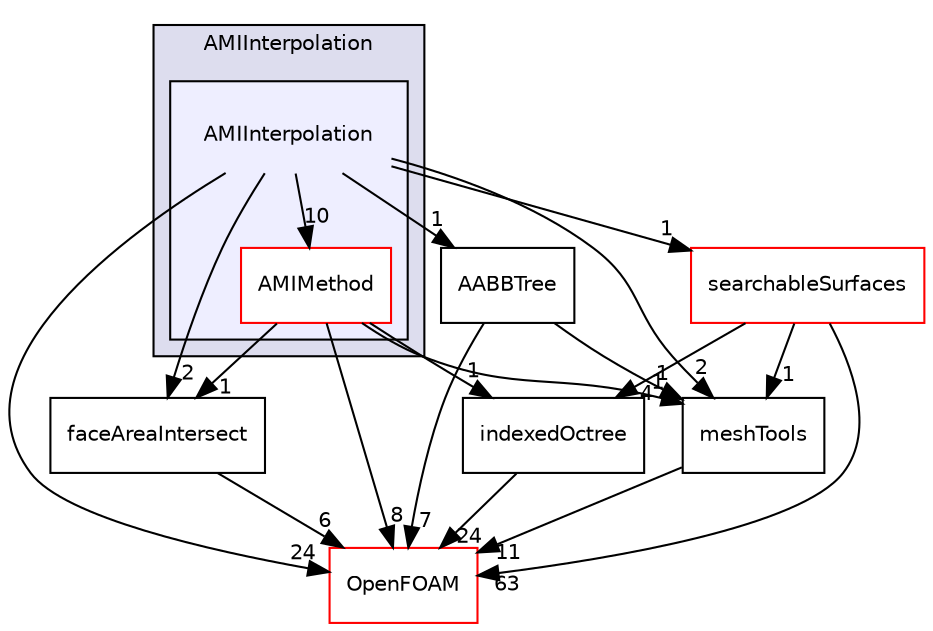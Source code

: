 digraph "src/meshTools/AMIInterpolation/AMIInterpolation" {
  bgcolor=transparent;
  compound=true
  node [ fontsize="10", fontname="Helvetica"];
  edge [ labelfontsize="10", labelfontname="Helvetica"];
  subgraph clusterdir_6b9532b4107849d088a6e7b91bdf643c {
    graph [ bgcolor="#ddddee", pencolor="black", label="AMIInterpolation" fontname="Helvetica", fontsize="10", URL="dir_6b9532b4107849d088a6e7b91bdf643c.html"]
  subgraph clusterdir_cc283432b470ffbfab40d5c39743e289 {
    graph [ bgcolor="#eeeeff", pencolor="black", label="" URL="dir_cc283432b470ffbfab40d5c39743e289.html"];
    dir_cc283432b470ffbfab40d5c39743e289 [shape=plaintext label="AMIInterpolation"];
    dir_ae2d92df690883ffa2776ae6ca73d07f [shape=box label="AMIMethod" color="red" fillcolor="white" style="filled" URL="dir_ae2d92df690883ffa2776ae6ca73d07f.html"];
  }
  }
  dir_fb90c10299947d8c33ee47ca1168ff89 [shape=box label="AABBTree" URL="dir_fb90c10299947d8c33ee47ca1168ff89.html"];
  dir_daefbc79e43b4c6de930591d46791fc2 [shape=box label="indexedOctree" URL="dir_daefbc79e43b4c6de930591d46791fc2.html"];
  dir_4ae445d483bd729388166adc3e791dcb [shape=box label="faceAreaIntersect" URL="dir_4ae445d483bd729388166adc3e791dcb.html"];
  dir_c5473ff19b20e6ec4dfe5c310b3778a8 [shape=box label="OpenFOAM" color="red" URL="dir_c5473ff19b20e6ec4dfe5c310b3778a8.html"];
  dir_ed89494532d84cde5bd7df6bbfcbe2dc [shape=box label="meshTools" URL="dir_ed89494532d84cde5bd7df6bbfcbe2dc.html"];
  dir_fdba7555f757b9c8126275cbaccc3a14 [shape=box label="searchableSurfaces" color="red" URL="dir_fdba7555f757b9c8126275cbaccc3a14.html"];
  dir_fb90c10299947d8c33ee47ca1168ff89->dir_c5473ff19b20e6ec4dfe5c310b3778a8 [headlabel="7", labeldistance=1.5 headhref="dir_001950_002151.html"];
  dir_fb90c10299947d8c33ee47ca1168ff89->dir_ed89494532d84cde5bd7df6bbfcbe2dc [headlabel="1", labeldistance=1.5 headhref="dir_001950_002015.html"];
  dir_daefbc79e43b4c6de930591d46791fc2->dir_c5473ff19b20e6ec4dfe5c310b3778a8 [headlabel="24", labeldistance=1.5 headhref="dir_002009_002151.html"];
  dir_4ae445d483bd729388166adc3e791dcb->dir_c5473ff19b20e6ec4dfe5c310b3778a8 [headlabel="6", labeldistance=1.5 headhref="dir_001963_002151.html"];
  dir_cc283432b470ffbfab40d5c39743e289->dir_fb90c10299947d8c33ee47ca1168ff89 [headlabel="1", labeldistance=1.5 headhref="dir_001956_001950.html"];
  dir_cc283432b470ffbfab40d5c39743e289->dir_4ae445d483bd729388166adc3e791dcb [headlabel="2", labeldistance=1.5 headhref="dir_001956_001963.html"];
  dir_cc283432b470ffbfab40d5c39743e289->dir_c5473ff19b20e6ec4dfe5c310b3778a8 [headlabel="24", labeldistance=1.5 headhref="dir_001956_002151.html"];
  dir_cc283432b470ffbfab40d5c39743e289->dir_ed89494532d84cde5bd7df6bbfcbe2dc [headlabel="2", labeldistance=1.5 headhref="dir_001956_002015.html"];
  dir_cc283432b470ffbfab40d5c39743e289->dir_fdba7555f757b9c8126275cbaccc3a14 [headlabel="1", labeldistance=1.5 headhref="dir_001956_002033.html"];
  dir_cc283432b470ffbfab40d5c39743e289->dir_ae2d92df690883ffa2776ae6ca73d07f [headlabel="10", labeldistance=1.5 headhref="dir_001956_001957.html"];
  dir_ed89494532d84cde5bd7df6bbfcbe2dc->dir_c5473ff19b20e6ec4dfe5c310b3778a8 [headlabel="11", labeldistance=1.5 headhref="dir_002015_002151.html"];
  dir_fdba7555f757b9c8126275cbaccc3a14->dir_daefbc79e43b4c6de930591d46791fc2 [headlabel="4", labeldistance=1.5 headhref="dir_002033_002009.html"];
  dir_fdba7555f757b9c8126275cbaccc3a14->dir_c5473ff19b20e6ec4dfe5c310b3778a8 [headlabel="63", labeldistance=1.5 headhref="dir_002033_002151.html"];
  dir_fdba7555f757b9c8126275cbaccc3a14->dir_ed89494532d84cde5bd7df6bbfcbe2dc [headlabel="1", labeldistance=1.5 headhref="dir_002033_002015.html"];
  dir_ae2d92df690883ffa2776ae6ca73d07f->dir_daefbc79e43b4c6de930591d46791fc2 [headlabel="1", labeldistance=1.5 headhref="dir_001957_002009.html"];
  dir_ae2d92df690883ffa2776ae6ca73d07f->dir_4ae445d483bd729388166adc3e791dcb [headlabel="1", labeldistance=1.5 headhref="dir_001957_001963.html"];
  dir_ae2d92df690883ffa2776ae6ca73d07f->dir_c5473ff19b20e6ec4dfe5c310b3778a8 [headlabel="8", labeldistance=1.5 headhref="dir_001957_002151.html"];
  dir_ae2d92df690883ffa2776ae6ca73d07f->dir_ed89494532d84cde5bd7df6bbfcbe2dc [headlabel="1", labeldistance=1.5 headhref="dir_001957_002015.html"];
}
